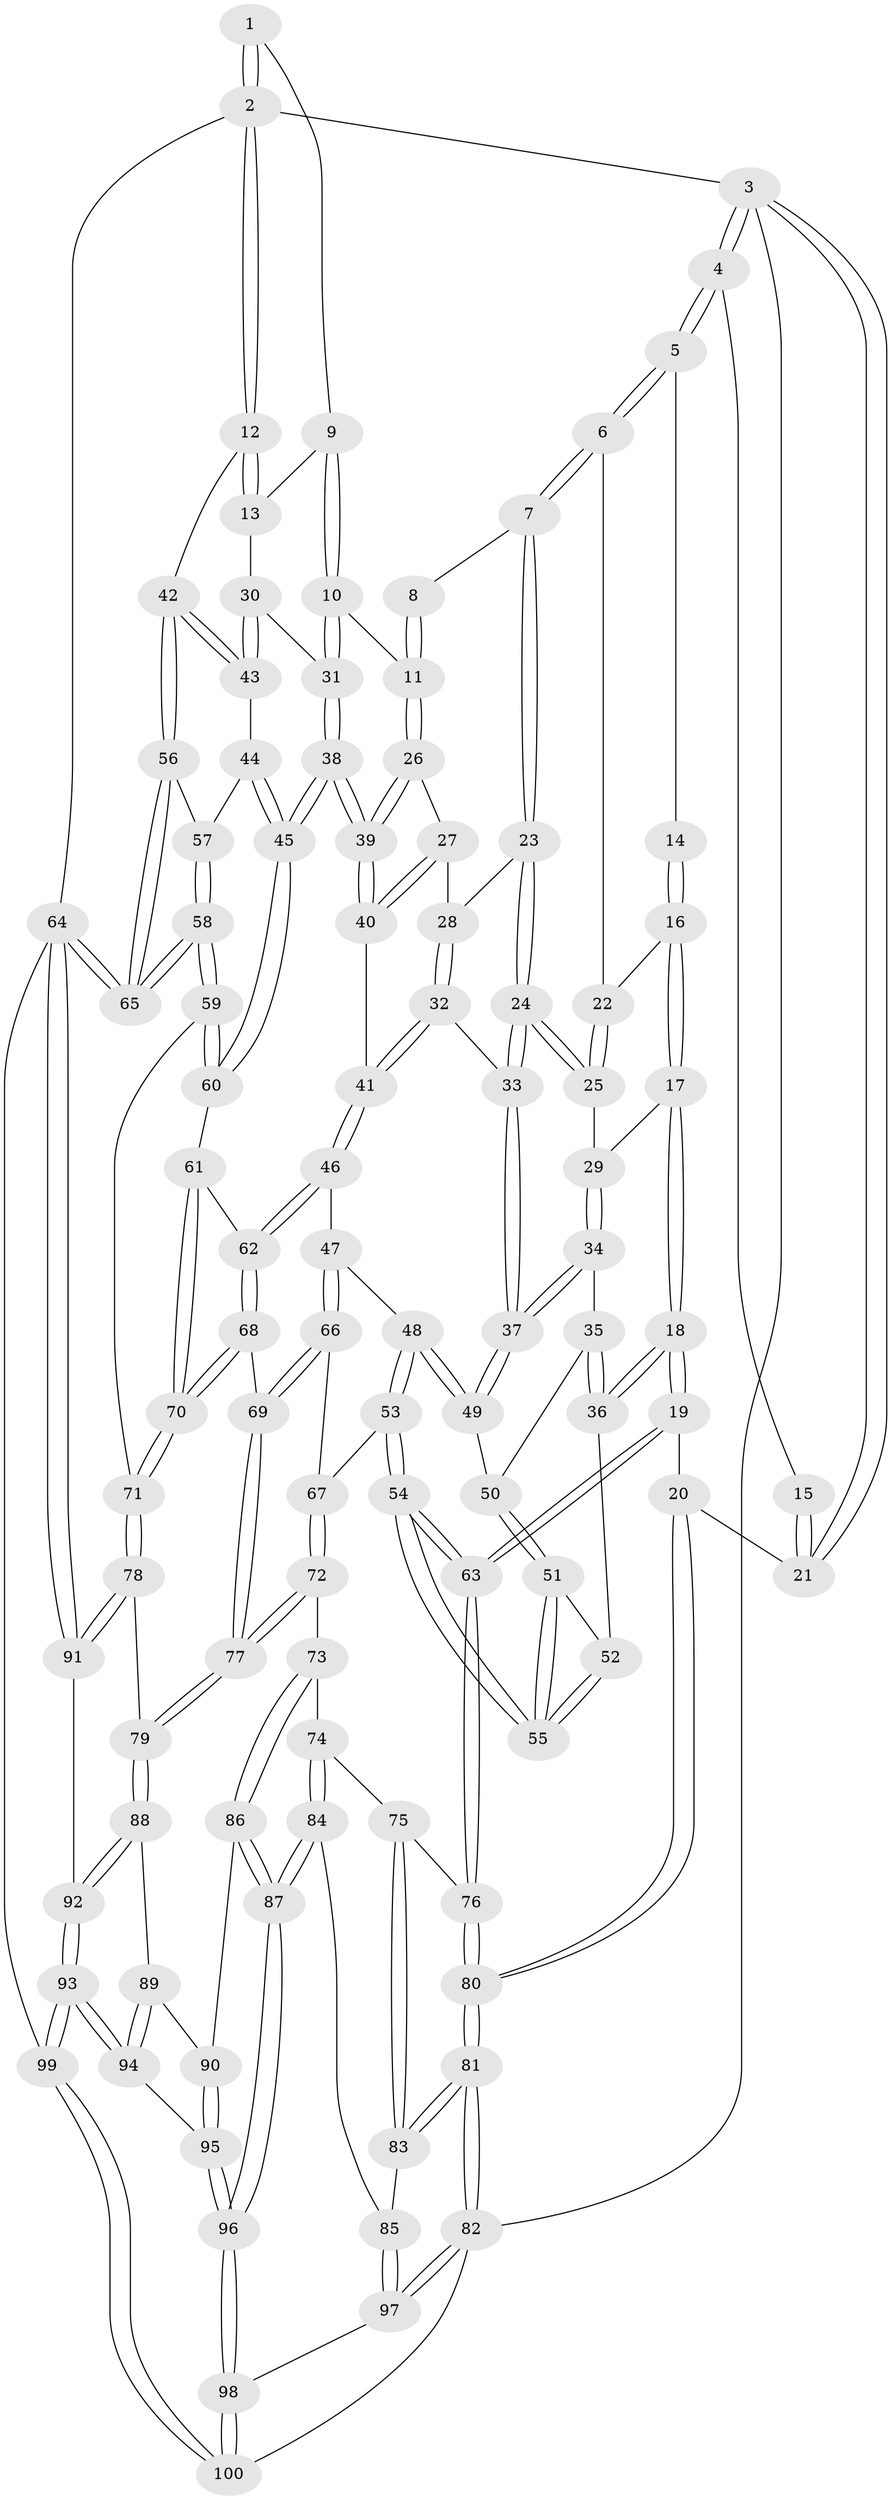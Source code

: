 // Generated by graph-tools (version 1.1) at 2025/38/02/21/25 10:38:58]
// undirected, 100 vertices, 246 edges
graph export_dot {
graph [start="1"]
  node [color=gray90,style=filled];
  1 [pos="+0.8765576261339478+0"];
  2 [pos="+1+0"];
  3 [pos="+0+0"];
  4 [pos="+0+0"];
  5 [pos="+0.09519795477578204+0"];
  6 [pos="+0.34980163757138344+0"];
  7 [pos="+0.3791861242381362+0"];
  8 [pos="+0.6946983273320871+0"];
  9 [pos="+0.8467236855339899+0.029659137056739098"];
  10 [pos="+0.7565136957378079+0.06493399976903118"];
  11 [pos="+0.6972586959825376+0.037818673246477225"];
  12 [pos="+1+0"];
  13 [pos="+0.9100935729832415+0.07745171380644919"];
  14 [pos="+0.13692627825906545+0.02652659580388722"];
  15 [pos="+0.11407604807813904+0.02828140586035828"];
  16 [pos="+0.16869111317799515+0.06395279454336052"];
  17 [pos="+0.16699283904404322+0.07510151774011946"];
  18 [pos="+0+0.25732048607101576"];
  19 [pos="+0+0.25749026766206917"];
  20 [pos="+0+0.25860933452900126"];
  21 [pos="+0+0.17158575927378888"];
  22 [pos="+0.23959272712283375+0"];
  23 [pos="+0.40243727366927357+0"];
  24 [pos="+0.40542078087851796+0.07268236254176695"];
  25 [pos="+0.25356746078039394+0.09809964551683688"];
  26 [pos="+0.6936845500991722+0.04334646301391322"];
  27 [pos="+0.6884023151304959+0.04598787228075683"];
  28 [pos="+0.6065673736542434+0.08179520370566977"];
  29 [pos="+0.23278394073676648+0.11564889939499162"];
  30 [pos="+0.8503996940991352+0.11157006053002358"];
  31 [pos="+0.8176023868080986+0.10960017080543977"];
  32 [pos="+0.5020347349079864+0.16865448365910168"];
  33 [pos="+0.4267555805544561+0.14003050622635937"];
  34 [pos="+0.233519358440185+0.1491220786105545"];
  35 [pos="+0.18491338392704487+0.2135249353595143"];
  36 [pos="+0.11369158688329643+0.24978194756627736"];
  37 [pos="+0.37426991184795644+0.1986624528357675"];
  38 [pos="+0.7628257546664968+0.2893113165381283"];
  39 [pos="+0.7087125006139169+0.2495838364908281"];
  40 [pos="+0.582442090346938+0.2477743362233805"];
  41 [pos="+0.5600515067554043+0.24888429523221509"];
  42 [pos="+1+0.006002374962646882"];
  43 [pos="+0.8806932219794933+0.1999570102606537"];
  44 [pos="+0.8528982373107331+0.26462840356182593"];
  45 [pos="+0.7744714841640558+0.3036390144877821"];
  46 [pos="+0.5362601678037089+0.3262089382726186"];
  47 [pos="+0.5075587064175461+0.34294902579310743"];
  48 [pos="+0.4221168127463549+0.3186317181584618"];
  49 [pos="+0.36086061908019684+0.22836812907502485"];
  50 [pos="+0.33765562039607155+0.2476562058105724"];
  51 [pos="+0.33730503091728803+0.24831975317927282"];
  52 [pos="+0.19406310841685798+0.2971022185136949"];
  53 [pos="+0.36241985872535637+0.4037884985938902"];
  54 [pos="+0.29412786680076564+0.41681663481183284"];
  55 [pos="+0.28993232860920437+0.3899802310847159"];
  56 [pos="+1+0.21213790192776116"];
  57 [pos="+0.9089141882110613+0.2721270549069133"];
  58 [pos="+1+0.6156495523758446"];
  59 [pos="+0.8736485416972365+0.5034959403285267"];
  60 [pos="+0.7745876364574037+0.3330040644932295"];
  61 [pos="+0.6941771231409203+0.3816217540750265"];
  62 [pos="+0.603659053921534+0.4022757454274915"];
  63 [pos="+0.26871209248897976+0.46723582892463134"];
  64 [pos="+1+0.6672661070567857"];
  65 [pos="+1+0.6232496784134216"];
  66 [pos="+0.4783842289197726+0.3986027725444175"];
  67 [pos="+0.4419449484539554+0.4234953381331717"];
  68 [pos="+0.5946075882257381+0.4454745313383533"];
  69 [pos="+0.5453559917069827+0.48358698975392106"];
  70 [pos="+0.6714477462446851+0.519293592357305"];
  71 [pos="+0.6907861558597864+0.5581961822623532"];
  72 [pos="+0.452446698606838+0.5435332543983622"];
  73 [pos="+0.3124944216818964+0.5461745095421118"];
  74 [pos="+0.30286168910744277+0.5404854056127371"];
  75 [pos="+0.276810312618438+0.5216755895431704"];
  76 [pos="+0.266634909303469+0.49598108757405396"];
  77 [pos="+0.5057571791397856+0.5711792959587577"];
  78 [pos="+0.6347401022907848+0.6290809790791425"];
  79 [pos="+0.5614787738723687+0.6680346655058705"];
  80 [pos="+0+0.5320723707305403"];
  81 [pos="+0+0.646069473682067"];
  82 [pos="+0+0.8571836041609251"];
  83 [pos="+0.14465239810136782+0.6902361728075335"];
  84 [pos="+0.24889231504906628+0.7692643496801901"];
  85 [pos="+0.21801806260400197+0.761863217470994"];
  86 [pos="+0.3802868526193354+0.7467386620588368"];
  87 [pos="+0.32044188180705735+0.794225526606471"];
  88 [pos="+0.5569142761134486+0.6819968812617949"];
  89 [pos="+0.5275261746588866+0.71400360435971"];
  90 [pos="+0.5036479025413821+0.7277095028196016"];
  91 [pos="+0.8948221386128449+0.7563142627448755"];
  92 [pos="+0.7672813908307851+0.8543330639809915"];
  93 [pos="+0.6992657490204586+1"];
  94 [pos="+0.6384103216383206+0.9637372503337323"];
  95 [pos="+0.48814547373894257+0.9170566868642793"];
  96 [pos="+0.33569599339987455+0.9919538099780151"];
  97 [pos="+0.13458489423548406+0.8846555391988983"];
  98 [pos="+0.2960250442562114+1"];
  99 [pos="+0.724705298043506+1"];
  100 [pos="+0.2901975116936745+1"];
  1 -- 2;
  1 -- 2;
  1 -- 9;
  2 -- 3;
  2 -- 12;
  2 -- 12;
  2 -- 64;
  3 -- 4;
  3 -- 4;
  3 -- 21;
  3 -- 21;
  3 -- 82;
  4 -- 5;
  4 -- 5;
  4 -- 15;
  5 -- 6;
  5 -- 6;
  5 -- 14;
  6 -- 7;
  6 -- 7;
  6 -- 22;
  7 -- 8;
  7 -- 23;
  7 -- 23;
  8 -- 11;
  8 -- 11;
  9 -- 10;
  9 -- 10;
  9 -- 13;
  10 -- 11;
  10 -- 31;
  10 -- 31;
  11 -- 26;
  11 -- 26;
  12 -- 13;
  12 -- 13;
  12 -- 42;
  13 -- 30;
  14 -- 16;
  14 -- 16;
  15 -- 21;
  15 -- 21;
  16 -- 17;
  16 -- 17;
  16 -- 22;
  17 -- 18;
  17 -- 18;
  17 -- 29;
  18 -- 19;
  18 -- 19;
  18 -- 36;
  18 -- 36;
  19 -- 20;
  19 -- 63;
  19 -- 63;
  20 -- 21;
  20 -- 80;
  20 -- 80;
  22 -- 25;
  22 -- 25;
  23 -- 24;
  23 -- 24;
  23 -- 28;
  24 -- 25;
  24 -- 25;
  24 -- 33;
  24 -- 33;
  25 -- 29;
  26 -- 27;
  26 -- 39;
  26 -- 39;
  27 -- 28;
  27 -- 40;
  27 -- 40;
  28 -- 32;
  28 -- 32;
  29 -- 34;
  29 -- 34;
  30 -- 31;
  30 -- 43;
  30 -- 43;
  31 -- 38;
  31 -- 38;
  32 -- 33;
  32 -- 41;
  32 -- 41;
  33 -- 37;
  33 -- 37;
  34 -- 35;
  34 -- 37;
  34 -- 37;
  35 -- 36;
  35 -- 36;
  35 -- 50;
  36 -- 52;
  37 -- 49;
  37 -- 49;
  38 -- 39;
  38 -- 39;
  38 -- 45;
  38 -- 45;
  39 -- 40;
  39 -- 40;
  40 -- 41;
  41 -- 46;
  41 -- 46;
  42 -- 43;
  42 -- 43;
  42 -- 56;
  42 -- 56;
  43 -- 44;
  44 -- 45;
  44 -- 45;
  44 -- 57;
  45 -- 60;
  45 -- 60;
  46 -- 47;
  46 -- 62;
  46 -- 62;
  47 -- 48;
  47 -- 66;
  47 -- 66;
  48 -- 49;
  48 -- 49;
  48 -- 53;
  48 -- 53;
  49 -- 50;
  50 -- 51;
  50 -- 51;
  51 -- 52;
  51 -- 55;
  51 -- 55;
  52 -- 55;
  52 -- 55;
  53 -- 54;
  53 -- 54;
  53 -- 67;
  54 -- 55;
  54 -- 55;
  54 -- 63;
  54 -- 63;
  56 -- 57;
  56 -- 65;
  56 -- 65;
  57 -- 58;
  57 -- 58;
  58 -- 59;
  58 -- 59;
  58 -- 65;
  58 -- 65;
  59 -- 60;
  59 -- 60;
  59 -- 71;
  60 -- 61;
  61 -- 62;
  61 -- 70;
  61 -- 70;
  62 -- 68;
  62 -- 68;
  63 -- 76;
  63 -- 76;
  64 -- 65;
  64 -- 65;
  64 -- 91;
  64 -- 91;
  64 -- 99;
  66 -- 67;
  66 -- 69;
  66 -- 69;
  67 -- 72;
  67 -- 72;
  68 -- 69;
  68 -- 70;
  68 -- 70;
  69 -- 77;
  69 -- 77;
  70 -- 71;
  70 -- 71;
  71 -- 78;
  71 -- 78;
  72 -- 73;
  72 -- 77;
  72 -- 77;
  73 -- 74;
  73 -- 86;
  73 -- 86;
  74 -- 75;
  74 -- 84;
  74 -- 84;
  75 -- 76;
  75 -- 83;
  75 -- 83;
  76 -- 80;
  76 -- 80;
  77 -- 79;
  77 -- 79;
  78 -- 79;
  78 -- 91;
  78 -- 91;
  79 -- 88;
  79 -- 88;
  80 -- 81;
  80 -- 81;
  81 -- 82;
  81 -- 82;
  81 -- 83;
  81 -- 83;
  82 -- 97;
  82 -- 97;
  82 -- 100;
  83 -- 85;
  84 -- 85;
  84 -- 87;
  84 -- 87;
  85 -- 97;
  85 -- 97;
  86 -- 87;
  86 -- 87;
  86 -- 90;
  87 -- 96;
  87 -- 96;
  88 -- 89;
  88 -- 92;
  88 -- 92;
  89 -- 90;
  89 -- 94;
  89 -- 94;
  90 -- 95;
  90 -- 95;
  91 -- 92;
  92 -- 93;
  92 -- 93;
  93 -- 94;
  93 -- 94;
  93 -- 99;
  93 -- 99;
  94 -- 95;
  95 -- 96;
  95 -- 96;
  96 -- 98;
  96 -- 98;
  97 -- 98;
  98 -- 100;
  98 -- 100;
  99 -- 100;
  99 -- 100;
}
